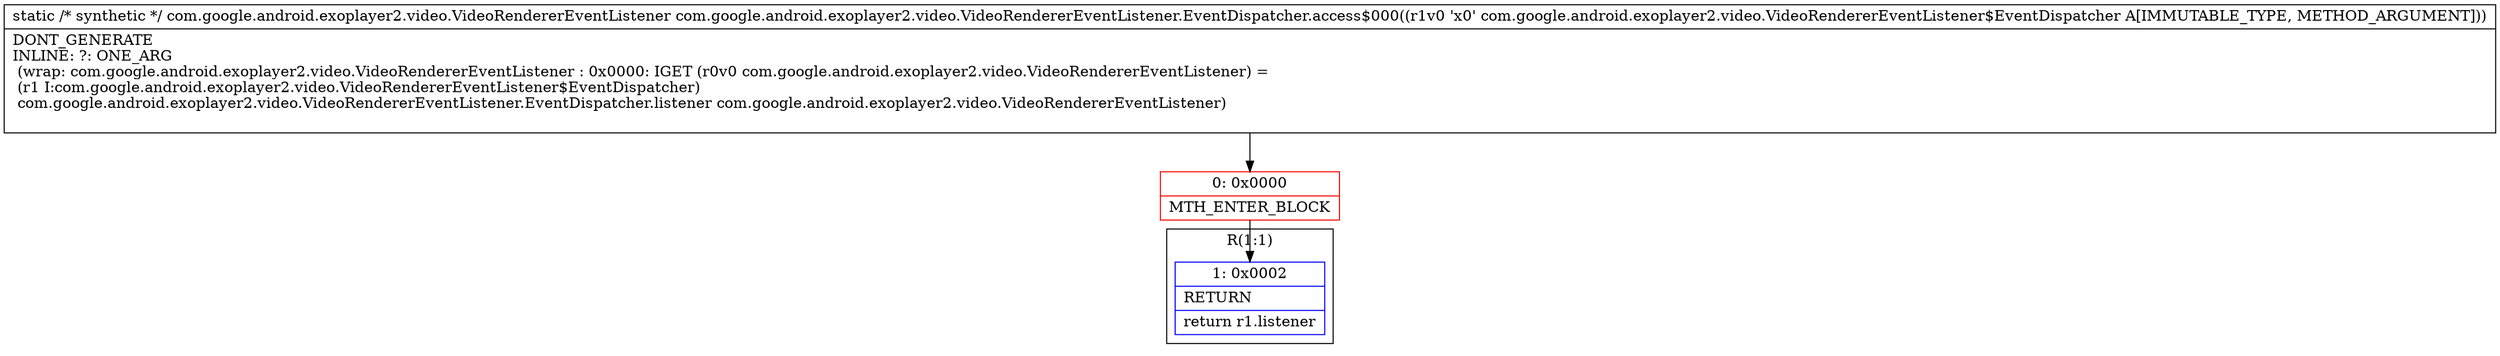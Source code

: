 digraph "CFG forcom.google.android.exoplayer2.video.VideoRendererEventListener.EventDispatcher.access$000(Lcom\/google\/android\/exoplayer2\/video\/VideoRendererEventListener$EventDispatcher;)Lcom\/google\/android\/exoplayer2\/video\/VideoRendererEventListener;" {
subgraph cluster_Region_838470152 {
label = "R(1:1)";
node [shape=record,color=blue];
Node_1 [shape=record,label="{1\:\ 0x0002|RETURN\l|return r1.listener\l}"];
}
Node_0 [shape=record,color=red,label="{0\:\ 0x0000|MTH_ENTER_BLOCK\l}"];
MethodNode[shape=record,label="{static \/* synthetic *\/ com.google.android.exoplayer2.video.VideoRendererEventListener com.google.android.exoplayer2.video.VideoRendererEventListener.EventDispatcher.access$000((r1v0 'x0' com.google.android.exoplayer2.video.VideoRendererEventListener$EventDispatcher A[IMMUTABLE_TYPE, METHOD_ARGUMENT]))  | DONT_GENERATE\lINLINE: ?: ONE_ARG  \l  (wrap: com.google.android.exoplayer2.video.VideoRendererEventListener : 0x0000: IGET  (r0v0 com.google.android.exoplayer2.video.VideoRendererEventListener) = \l  (r1 I:com.google.android.exoplayer2.video.VideoRendererEventListener$EventDispatcher)\l com.google.android.exoplayer2.video.VideoRendererEventListener.EventDispatcher.listener com.google.android.exoplayer2.video.VideoRendererEventListener)\l\l}"];
MethodNode -> Node_0;
Node_0 -> Node_1;
}

